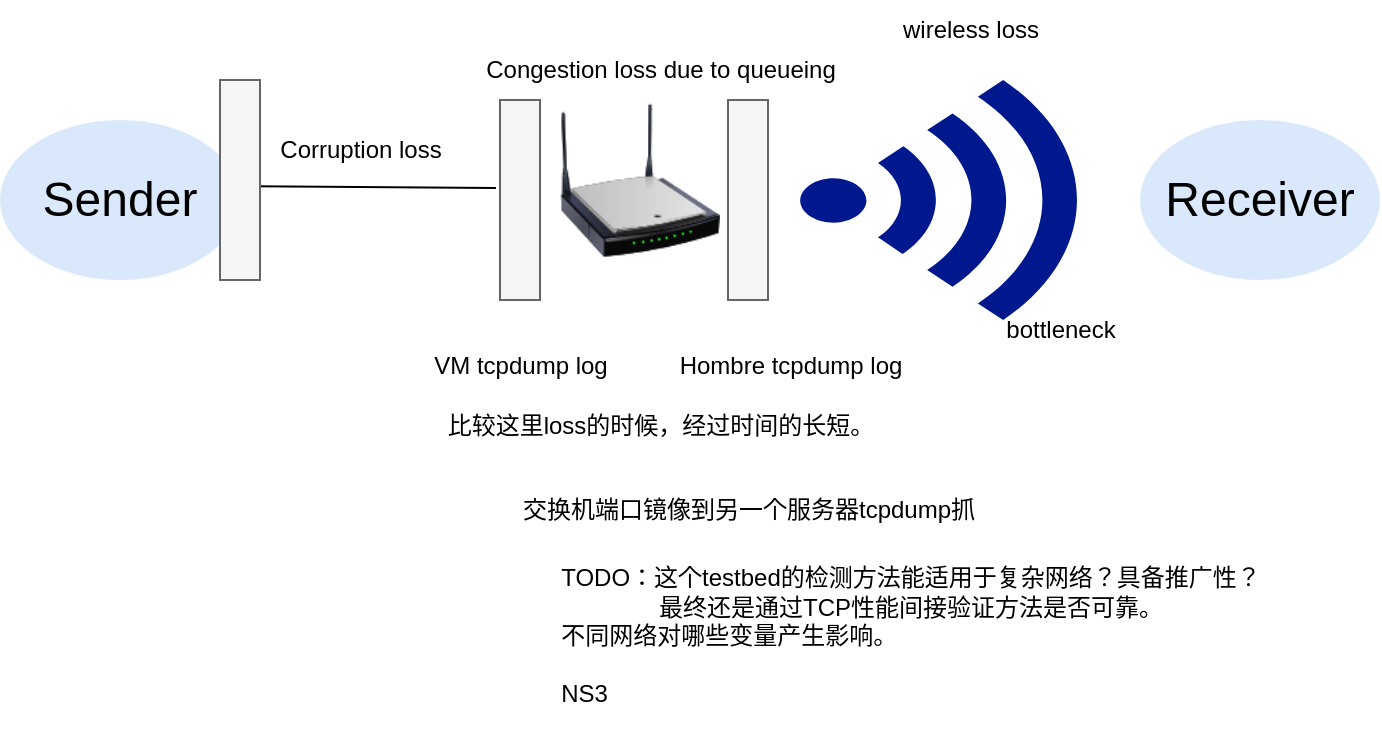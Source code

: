 <mxfile version="21.2.1" type="device">
  <diagram name="第 1 页" id="vaVC9WbiTn3Yk-Exh0Be">
    <mxGraphModel dx="984" dy="649" grid="1" gridSize="10" guides="1" tooltips="1" connect="1" arrows="1" fold="1" page="1" pageScale="1" pageWidth="827" pageHeight="1169" math="0" shadow="0">
      <root>
        <mxCell id="0" />
        <mxCell id="1" parent="0" />
        <mxCell id="TEdhm5nVoSNbsBTVAV8r-1" value="&lt;font style=&quot;font-size: 24px;&quot;&gt;Sender&lt;/font&gt;" style="ellipse;whiteSpace=wrap;html=1;fillColor=#dae8fc;strokeColor=none;" parent="1" vertex="1">
          <mxGeometry x="30" y="120" width="120" height="80" as="geometry" />
        </mxCell>
        <mxCell id="TEdhm5nVoSNbsBTVAV8r-2" value="&lt;span style=&quot;font-size: 24px;&quot;&gt;Receiver&lt;/span&gt;" style="ellipse;whiteSpace=wrap;html=1;fillColor=#dae8fc;strokeColor=none;" parent="1" vertex="1">
          <mxGeometry x="600" y="120" width="120" height="80" as="geometry" />
        </mxCell>
        <mxCell id="TEdhm5nVoSNbsBTVAV8r-4" value="" style="image;html=1;image=img/lib/clip_art/networking/Wireless_Router_N_128x128.png" parent="1" vertex="1">
          <mxGeometry x="310" y="110" width="80" height="80" as="geometry" />
        </mxCell>
        <mxCell id="TEdhm5nVoSNbsBTVAV8r-5" value="" style="sketch=0;pointerEvents=1;shadow=0;dashed=0;html=1;strokeColor=none;labelPosition=center;verticalLabelPosition=bottom;verticalAlign=top;align=center;fillColor=#00188D;shape=mxgraph.mscae.enterprise.wireless_connection" parent="1" vertex="1">
          <mxGeometry x="430" y="100" width="150.8" height="120.01" as="geometry" />
        </mxCell>
        <mxCell id="TEdhm5nVoSNbsBTVAV8r-6" value="" style="rounded=0;whiteSpace=wrap;html=1;fillColor=#f5f5f5;fontColor=#333333;strokeColor=#666666;" parent="1" vertex="1">
          <mxGeometry x="280" y="110" width="20" height="100" as="geometry" />
        </mxCell>
        <mxCell id="TEdhm5nVoSNbsBTVAV8r-7" value="" style="rounded=0;whiteSpace=wrap;html=1;fillColor=#f5f5f5;fontColor=#333333;strokeColor=#666666;" parent="1" vertex="1">
          <mxGeometry x="394" y="110" width="20" height="100" as="geometry" />
        </mxCell>
        <mxCell id="TEdhm5nVoSNbsBTVAV8r-8" value="VM tcpdump log" style="text;html=1;align=center;verticalAlign=middle;resizable=0;points=[];autosize=1;strokeColor=none;fillColor=none;" parent="1" vertex="1">
          <mxGeometry x="235" y="228" width="110" height="30" as="geometry" />
        </mxCell>
        <mxCell id="TEdhm5nVoSNbsBTVAV8r-9" value="Hombre tcpdump log" style="text;html=1;align=center;verticalAlign=middle;resizable=0;points=[];autosize=1;strokeColor=none;fillColor=none;" parent="1" vertex="1">
          <mxGeometry x="360" y="228" width="130" height="30" as="geometry" />
        </mxCell>
        <mxCell id="xJg5_ikwz8vHtOb0-hL4-1" value="wireless loss" style="text;html=1;align=center;verticalAlign=middle;resizable=0;points=[];autosize=1;strokeColor=none;fillColor=none;" parent="1" vertex="1">
          <mxGeometry x="470" y="60" width="90" height="30" as="geometry" />
        </mxCell>
        <mxCell id="xJg5_ikwz8vHtOb0-hL4-2" value="Congestion loss due to queueing" style="text;html=1;align=center;verticalAlign=middle;resizable=0;points=[];autosize=1;strokeColor=none;fillColor=none;" parent="1" vertex="1">
          <mxGeometry x="260" y="80" width="200" height="30" as="geometry" />
        </mxCell>
        <mxCell id="xJg5_ikwz8vHtOb0-hL4-3" value="" style="endArrow=none;html=1;rounded=0;exitX=1;exitY=0.413;exitDx=0;exitDy=0;exitPerimeter=0;entryX=-0.1;entryY=0.44;entryDx=0;entryDy=0;entryPerimeter=0;" parent="1" source="TEdhm5nVoSNbsBTVAV8r-1" target="TEdhm5nVoSNbsBTVAV8r-6" edge="1">
          <mxGeometry width="50" height="50" relative="1" as="geometry">
            <mxPoint x="390" y="360" as="sourcePoint" />
            <mxPoint x="440" y="310" as="targetPoint" />
          </mxGeometry>
        </mxCell>
        <mxCell id="xJg5_ikwz8vHtOb0-hL4-9" value="" style="edgeStyle=orthogonalEdgeStyle;rounded=0;orthogonalLoop=1;jettySize=auto;html=1;" parent="1" source="xJg5_ikwz8vHtOb0-hL4-4" target="TEdhm5nVoSNbsBTVAV8r-1" edge="1">
          <mxGeometry relative="1" as="geometry" />
        </mxCell>
        <mxCell id="xJg5_ikwz8vHtOb0-hL4-4" value="Corruption loss" style="text;html=1;align=center;verticalAlign=middle;resizable=0;points=[];autosize=1;strokeColor=none;fillColor=none;" parent="1" vertex="1">
          <mxGeometry x="160" y="120" width="100" height="30" as="geometry" />
        </mxCell>
        <mxCell id="xJg5_ikwz8vHtOb0-hL4-5" value="bottleneck" style="text;html=1;align=center;verticalAlign=middle;resizable=0;points=[];autosize=1;strokeColor=none;fillColor=none;" parent="1" vertex="1">
          <mxGeometry x="520" y="210" width="80" height="30" as="geometry" />
        </mxCell>
        <mxCell id="xJg5_ikwz8vHtOb0-hL4-8" value="" style="rounded=0;whiteSpace=wrap;html=1;fillColor=#f5f5f5;fontColor=#333333;strokeColor=#666666;" parent="1" vertex="1">
          <mxGeometry x="140" y="100" width="20" height="100" as="geometry" />
        </mxCell>
        <mxCell id="xJg5_ikwz8vHtOb0-hL4-10" value="比较这里loss的时候，经过时间的长短。" style="text;html=1;align=center;verticalAlign=middle;resizable=0;points=[];autosize=1;strokeColor=none;fillColor=none;" parent="1" vertex="1">
          <mxGeometry x="240" y="258" width="240" height="30" as="geometry" />
        </mxCell>
        <mxCell id="xJg5_ikwz8vHtOb0-hL4-13" value="交换机端口镜像到另一个服务器tcpdump抓" style="text;html=1;align=center;verticalAlign=middle;resizable=0;points=[];autosize=1;strokeColor=none;fillColor=none;" parent="1" vertex="1">
          <mxGeometry x="279" y="300" width="250" height="30" as="geometry" />
        </mxCell>
        <mxCell id="xJg5_ikwz8vHtOb0-hL4-14" value="TODO：这个testbed的检测方法能适用于复杂网络？具备推广性？&lt;br&gt;最终还是通过TCP性能间接验证方法是否可靠。&lt;br&gt;&lt;div style=&quot;text-align: left;&quot;&gt;不同网络对哪些变量产生影响。&lt;/div&gt;&lt;div style=&quot;text-align: left;&quot;&gt;&lt;br&gt;&lt;/div&gt;&lt;div style=&quot;text-align: left;&quot;&gt;NS3&lt;/div&gt;&lt;div style=&quot;text-align: left;&quot;&gt;&lt;br&gt;&lt;/div&gt;" style="text;html=1;align=center;verticalAlign=middle;resizable=0;points=[];autosize=1;strokeColor=none;fillColor=none;" parent="1" vertex="1">
          <mxGeometry x="300" y="335" width="370" height="100" as="geometry" />
        </mxCell>
      </root>
    </mxGraphModel>
  </diagram>
</mxfile>
